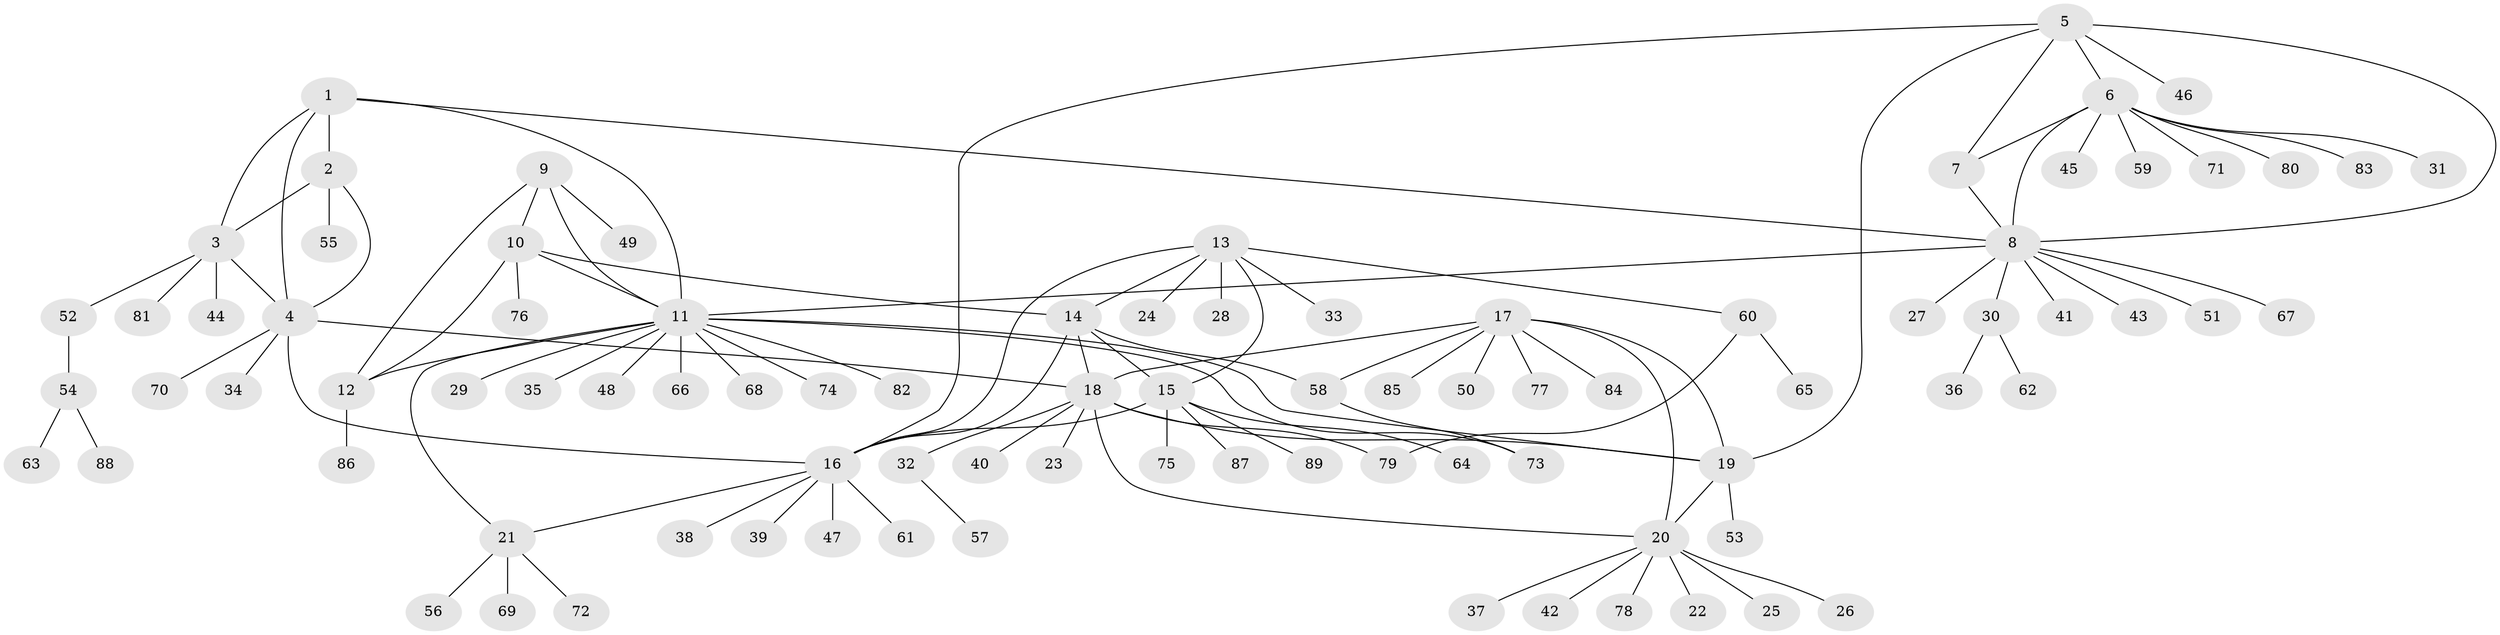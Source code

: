 // Generated by graph-tools (version 1.1) at 2025/55/03/09/25 04:55:55]
// undirected, 89 vertices, 113 edges
graph export_dot {
graph [start="1"]
  node [color=gray90,style=filled];
  1;
  2;
  3;
  4;
  5;
  6;
  7;
  8;
  9;
  10;
  11;
  12;
  13;
  14;
  15;
  16;
  17;
  18;
  19;
  20;
  21;
  22;
  23;
  24;
  25;
  26;
  27;
  28;
  29;
  30;
  31;
  32;
  33;
  34;
  35;
  36;
  37;
  38;
  39;
  40;
  41;
  42;
  43;
  44;
  45;
  46;
  47;
  48;
  49;
  50;
  51;
  52;
  53;
  54;
  55;
  56;
  57;
  58;
  59;
  60;
  61;
  62;
  63;
  64;
  65;
  66;
  67;
  68;
  69;
  70;
  71;
  72;
  73;
  74;
  75;
  76;
  77;
  78;
  79;
  80;
  81;
  82;
  83;
  84;
  85;
  86;
  87;
  88;
  89;
  1 -- 2;
  1 -- 3;
  1 -- 4;
  1 -- 8;
  1 -- 11;
  2 -- 3;
  2 -- 4;
  2 -- 55;
  3 -- 4;
  3 -- 44;
  3 -- 52;
  3 -- 81;
  4 -- 16;
  4 -- 18;
  4 -- 34;
  4 -- 70;
  5 -- 6;
  5 -- 7;
  5 -- 8;
  5 -- 16;
  5 -- 19;
  5 -- 46;
  6 -- 7;
  6 -- 8;
  6 -- 31;
  6 -- 45;
  6 -- 59;
  6 -- 71;
  6 -- 80;
  6 -- 83;
  7 -- 8;
  8 -- 11;
  8 -- 27;
  8 -- 30;
  8 -- 41;
  8 -- 43;
  8 -- 51;
  8 -- 67;
  9 -- 10;
  9 -- 11;
  9 -- 12;
  9 -- 49;
  10 -- 11;
  10 -- 12;
  10 -- 14;
  10 -- 76;
  11 -- 12;
  11 -- 19;
  11 -- 21;
  11 -- 29;
  11 -- 35;
  11 -- 48;
  11 -- 66;
  11 -- 68;
  11 -- 73;
  11 -- 74;
  11 -- 82;
  12 -- 86;
  13 -- 14;
  13 -- 15;
  13 -- 16;
  13 -- 24;
  13 -- 28;
  13 -- 33;
  13 -- 60;
  14 -- 15;
  14 -- 16;
  14 -- 18;
  14 -- 58;
  15 -- 16;
  15 -- 64;
  15 -- 75;
  15 -- 87;
  15 -- 89;
  16 -- 21;
  16 -- 38;
  16 -- 39;
  16 -- 47;
  16 -- 61;
  17 -- 18;
  17 -- 19;
  17 -- 20;
  17 -- 50;
  17 -- 58;
  17 -- 77;
  17 -- 84;
  17 -- 85;
  18 -- 19;
  18 -- 20;
  18 -- 23;
  18 -- 32;
  18 -- 40;
  18 -- 79;
  19 -- 20;
  19 -- 53;
  20 -- 22;
  20 -- 25;
  20 -- 26;
  20 -- 37;
  20 -- 42;
  20 -- 78;
  21 -- 56;
  21 -- 69;
  21 -- 72;
  30 -- 36;
  30 -- 62;
  32 -- 57;
  52 -- 54;
  54 -- 63;
  54 -- 88;
  58 -- 73;
  60 -- 65;
  60 -- 79;
}
